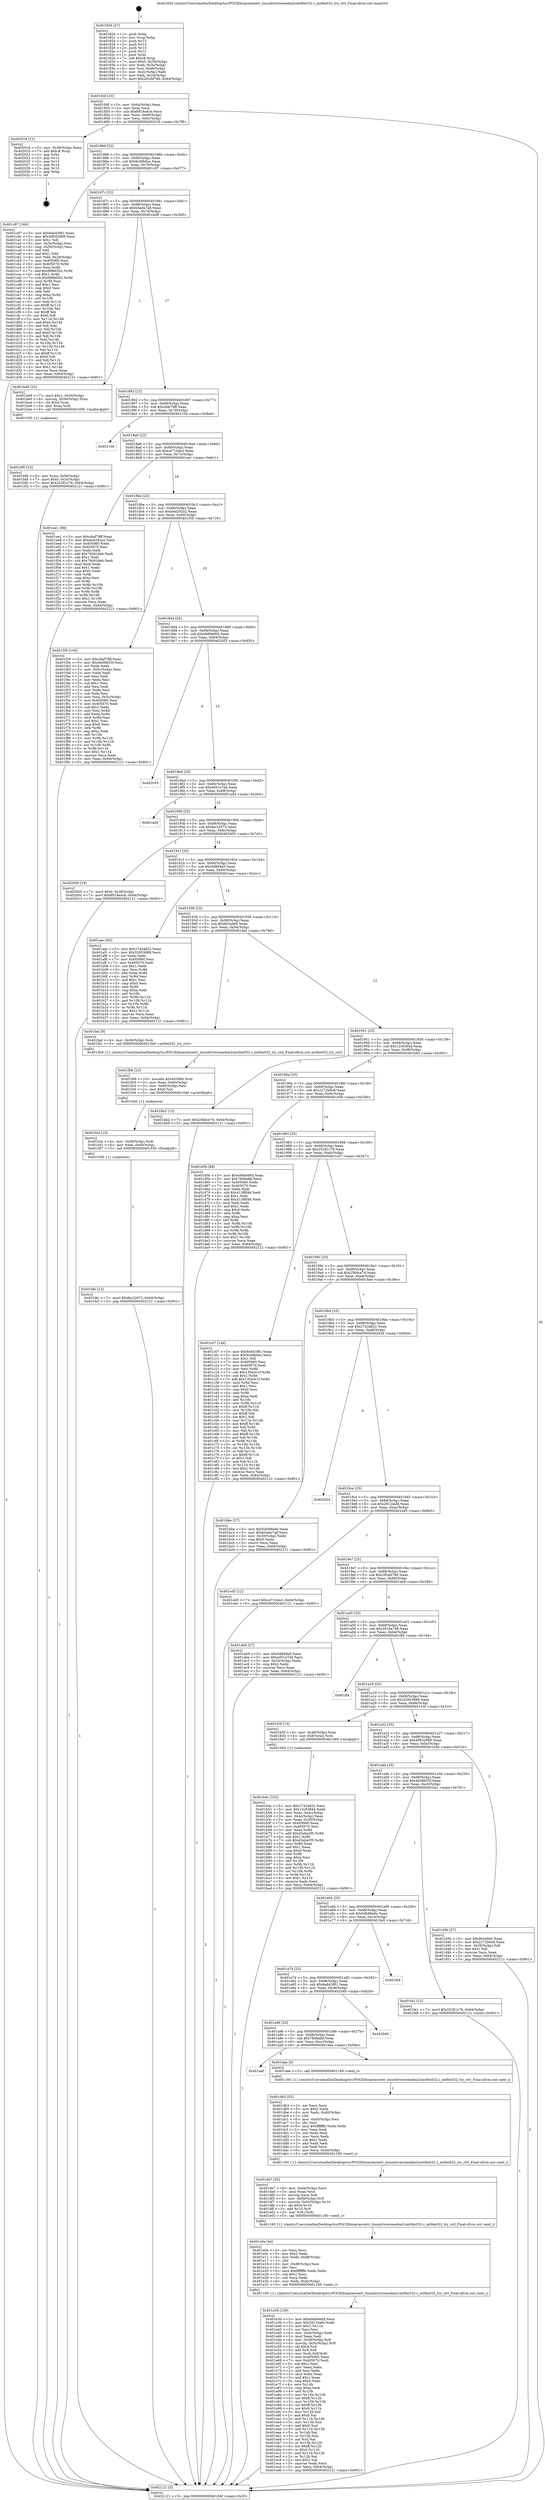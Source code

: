 digraph "0x401820" {
  label = "0x401820 (/mnt/c/Users/mathe/Desktop/tcc/POCII/binaries/extr_linuxdriversmediai2cmt9m032.c_mt9m032_try_ctrl_Final-ollvm.out::main(0))"
  labelloc = "t"
  node[shape=record]

  Entry [label="",width=0.3,height=0.3,shape=circle,fillcolor=black,style=filled]
  "0x40184f" [label="{
     0x40184f [23]\l
     | [instrs]\l
     &nbsp;&nbsp;0x40184f \<+3\>: mov -0x64(%rbp),%eax\l
     &nbsp;&nbsp;0x401852 \<+2\>: mov %eax,%ecx\l
     &nbsp;&nbsp;0x401854 \<+6\>: sub $0x8918a4cb,%ecx\l
     &nbsp;&nbsp;0x40185a \<+3\>: mov %eax,-0x68(%rbp)\l
     &nbsp;&nbsp;0x40185d \<+3\>: mov %ecx,-0x6c(%rbp)\l
     &nbsp;&nbsp;0x401860 \<+6\>: je 0000000000402018 \<main+0x7f8\>\l
  }"]
  "0x402018" [label="{
     0x402018 [21]\l
     | [instrs]\l
     &nbsp;&nbsp;0x402018 \<+3\>: mov -0x38(%rbp),%eax\l
     &nbsp;&nbsp;0x40201b \<+7\>: add $0xc8,%rsp\l
     &nbsp;&nbsp;0x402022 \<+1\>: pop %rbx\l
     &nbsp;&nbsp;0x402023 \<+2\>: pop %r12\l
     &nbsp;&nbsp;0x402025 \<+2\>: pop %r13\l
     &nbsp;&nbsp;0x402027 \<+2\>: pop %r14\l
     &nbsp;&nbsp;0x402029 \<+2\>: pop %r15\l
     &nbsp;&nbsp;0x40202b \<+1\>: pop %rbp\l
     &nbsp;&nbsp;0x40202c \<+1\>: ret\l
  }"]
  "0x401866" [label="{
     0x401866 [22]\l
     | [instrs]\l
     &nbsp;&nbsp;0x401866 \<+5\>: jmp 000000000040186b \<main+0x4b\>\l
     &nbsp;&nbsp;0x40186b \<+3\>: mov -0x68(%rbp),%eax\l
     &nbsp;&nbsp;0x40186e \<+5\>: sub $0x9c49b0ec,%eax\l
     &nbsp;&nbsp;0x401873 \<+3\>: mov %eax,-0x70(%rbp)\l
     &nbsp;&nbsp;0x401876 \<+6\>: je 0000000000401c97 \<main+0x477\>\l
  }"]
  Exit [label="",width=0.3,height=0.3,shape=circle,fillcolor=black,style=filled,peripheries=2]
  "0x401c97" [label="{
     0x401c97 [164]\l
     | [instrs]\l
     &nbsp;&nbsp;0x401c97 \<+5\>: mov $0x6eb43f81,%eax\l
     &nbsp;&nbsp;0x401c9c \<+5\>: mov $0x49932889,%ecx\l
     &nbsp;&nbsp;0x401ca1 \<+2\>: mov $0x1,%dl\l
     &nbsp;&nbsp;0x401ca3 \<+3\>: mov -0x5c(%rbp),%esi\l
     &nbsp;&nbsp;0x401ca6 \<+3\>: cmp -0x50(%rbp),%esi\l
     &nbsp;&nbsp;0x401ca9 \<+4\>: setl %dil\l
     &nbsp;&nbsp;0x401cad \<+4\>: and $0x1,%dil\l
     &nbsp;&nbsp;0x401cb1 \<+4\>: mov %dil,-0x29(%rbp)\l
     &nbsp;&nbsp;0x401cb5 \<+7\>: mov 0x405060,%esi\l
     &nbsp;&nbsp;0x401cbc \<+8\>: mov 0x405070,%r8d\l
     &nbsp;&nbsp;0x401cc4 \<+3\>: mov %esi,%r9d\l
     &nbsp;&nbsp;0x401cc7 \<+7\>: add $0x8f9bf2b2,%r9d\l
     &nbsp;&nbsp;0x401cce \<+4\>: sub $0x1,%r9d\l
     &nbsp;&nbsp;0x401cd2 \<+7\>: sub $0x8f9bf2b2,%r9d\l
     &nbsp;&nbsp;0x401cd9 \<+4\>: imul %r9d,%esi\l
     &nbsp;&nbsp;0x401cdd \<+3\>: and $0x1,%esi\l
     &nbsp;&nbsp;0x401ce0 \<+3\>: cmp $0x0,%esi\l
     &nbsp;&nbsp;0x401ce3 \<+4\>: sete %dil\l
     &nbsp;&nbsp;0x401ce7 \<+4\>: cmp $0xa,%r8d\l
     &nbsp;&nbsp;0x401ceb \<+4\>: setl %r10b\l
     &nbsp;&nbsp;0x401cef \<+3\>: mov %dil,%r11b\l
     &nbsp;&nbsp;0x401cf2 \<+4\>: xor $0xff,%r11b\l
     &nbsp;&nbsp;0x401cf6 \<+3\>: mov %r10b,%bl\l
     &nbsp;&nbsp;0x401cf9 \<+3\>: xor $0xff,%bl\l
     &nbsp;&nbsp;0x401cfc \<+3\>: xor $0x0,%dl\l
     &nbsp;&nbsp;0x401cff \<+3\>: mov %r11b,%r14b\l
     &nbsp;&nbsp;0x401d02 \<+4\>: and $0x0,%r14b\l
     &nbsp;&nbsp;0x401d06 \<+3\>: and %dl,%dil\l
     &nbsp;&nbsp;0x401d09 \<+3\>: mov %bl,%r15b\l
     &nbsp;&nbsp;0x401d0c \<+4\>: and $0x0,%r15b\l
     &nbsp;&nbsp;0x401d10 \<+3\>: and %dl,%r10b\l
     &nbsp;&nbsp;0x401d13 \<+3\>: or %dil,%r14b\l
     &nbsp;&nbsp;0x401d16 \<+3\>: or %r10b,%r15b\l
     &nbsp;&nbsp;0x401d19 \<+3\>: xor %r15b,%r14b\l
     &nbsp;&nbsp;0x401d1c \<+3\>: or %bl,%r11b\l
     &nbsp;&nbsp;0x401d1f \<+4\>: xor $0xff,%r11b\l
     &nbsp;&nbsp;0x401d23 \<+3\>: or $0x0,%dl\l
     &nbsp;&nbsp;0x401d26 \<+3\>: and %dl,%r11b\l
     &nbsp;&nbsp;0x401d29 \<+3\>: or %r11b,%r14b\l
     &nbsp;&nbsp;0x401d2c \<+4\>: test $0x1,%r14b\l
     &nbsp;&nbsp;0x401d30 \<+3\>: cmovne %ecx,%eax\l
     &nbsp;&nbsp;0x401d33 \<+3\>: mov %eax,-0x64(%rbp)\l
     &nbsp;&nbsp;0x401d36 \<+5\>: jmp 0000000000402121 \<main+0x901\>\l
  }"]
  "0x40187c" [label="{
     0x40187c [22]\l
     | [instrs]\l
     &nbsp;&nbsp;0x40187c \<+5\>: jmp 0000000000401881 \<main+0x61\>\l
     &nbsp;&nbsp;0x401881 \<+3\>: mov -0x68(%rbp),%eax\l
     &nbsp;&nbsp;0x401884 \<+5\>: sub $0xb5eda7a8,%eax\l
     &nbsp;&nbsp;0x401889 \<+3\>: mov %eax,-0x74(%rbp)\l
     &nbsp;&nbsp;0x40188c \<+6\>: je 0000000000401bd9 \<main+0x3b9\>\l
  }"]
  "0x401fdc" [label="{
     0x401fdc [12]\l
     | [instrs]\l
     &nbsp;&nbsp;0x401fdc \<+7\>: movl $0xfac22673,-0x64(%rbp)\l
     &nbsp;&nbsp;0x401fe3 \<+5\>: jmp 0000000000402121 \<main+0x901\>\l
  }"]
  "0x401bd9" [label="{
     0x401bd9 [23]\l
     | [instrs]\l
     &nbsp;&nbsp;0x401bd9 \<+7\>: movl $0x1,-0x50(%rbp)\l
     &nbsp;&nbsp;0x401be0 \<+4\>: movslq -0x50(%rbp),%rax\l
     &nbsp;&nbsp;0x401be4 \<+4\>: shl $0x4,%rax\l
     &nbsp;&nbsp;0x401be8 \<+3\>: mov %rax,%rdi\l
     &nbsp;&nbsp;0x401beb \<+5\>: call 0000000000401050 \<malloc@plt\>\l
     | [calls]\l
     &nbsp;&nbsp;0x401050 \{1\} (unknown)\l
  }"]
  "0x401892" [label="{
     0x401892 [22]\l
     | [instrs]\l
     &nbsp;&nbsp;0x401892 \<+5\>: jmp 0000000000401897 \<main+0x77\>\l
     &nbsp;&nbsp;0x401897 \<+3\>: mov -0x68(%rbp),%eax\l
     &nbsp;&nbsp;0x40189a \<+5\>: sub $0xc6af79ff,%eax\l
     &nbsp;&nbsp;0x40189f \<+3\>: mov %eax,-0x78(%rbp)\l
     &nbsp;&nbsp;0x4018a2 \<+6\>: je 000000000040210d \<main+0x8ed\>\l
  }"]
  "0x401fcd" [label="{
     0x401fcd [15]\l
     | [instrs]\l
     &nbsp;&nbsp;0x401fcd \<+4\>: mov -0x58(%rbp),%rdi\l
     &nbsp;&nbsp;0x401fd1 \<+6\>: mov %eax,-0xe0(%rbp)\l
     &nbsp;&nbsp;0x401fd7 \<+5\>: call 0000000000401030 \<free@plt\>\l
     | [calls]\l
     &nbsp;&nbsp;0x401030 \{1\} (unknown)\l
  }"]
  "0x40210d" [label="{
     0x40210d\l
  }", style=dashed]
  "0x4018a8" [label="{
     0x4018a8 [22]\l
     | [instrs]\l
     &nbsp;&nbsp;0x4018a8 \<+5\>: jmp 00000000004018ad \<main+0x8d\>\l
     &nbsp;&nbsp;0x4018ad \<+3\>: mov -0x68(%rbp),%eax\l
     &nbsp;&nbsp;0x4018b0 \<+5\>: sub $0xce710da3,%eax\l
     &nbsp;&nbsp;0x4018b5 \<+3\>: mov %eax,-0x7c(%rbp)\l
     &nbsp;&nbsp;0x4018b8 \<+6\>: je 0000000000401ee1 \<main+0x6c1\>\l
  }"]
  "0x401fb6" [label="{
     0x401fb6 [23]\l
     | [instrs]\l
     &nbsp;&nbsp;0x401fb6 \<+10\>: movabs $0x4030b6,%rdi\l
     &nbsp;&nbsp;0x401fc0 \<+3\>: mov %eax,-0x60(%rbp)\l
     &nbsp;&nbsp;0x401fc3 \<+3\>: mov -0x60(%rbp),%esi\l
     &nbsp;&nbsp;0x401fc6 \<+2\>: mov $0x0,%al\l
     &nbsp;&nbsp;0x401fc8 \<+5\>: call 0000000000401040 \<printf@plt\>\l
     | [calls]\l
     &nbsp;&nbsp;0x401040 \{1\} (unknown)\l
  }"]
  "0x401ee1" [label="{
     0x401ee1 [88]\l
     | [instrs]\l
     &nbsp;&nbsp;0x401ee1 \<+5\>: mov $0xc6af79ff,%eax\l
     &nbsp;&nbsp;0x401ee6 \<+5\>: mov $0xded292a2,%ecx\l
     &nbsp;&nbsp;0x401eeb \<+7\>: mov 0x405060,%edx\l
     &nbsp;&nbsp;0x401ef2 \<+7\>: mov 0x405070,%esi\l
     &nbsp;&nbsp;0x401ef9 \<+2\>: mov %edx,%edi\l
     &nbsp;&nbsp;0x401efb \<+6\>: add $0x76b918eb,%edi\l
     &nbsp;&nbsp;0x401f01 \<+3\>: sub $0x1,%edi\l
     &nbsp;&nbsp;0x401f04 \<+6\>: sub $0x76b918eb,%edi\l
     &nbsp;&nbsp;0x401f0a \<+3\>: imul %edi,%edx\l
     &nbsp;&nbsp;0x401f0d \<+3\>: and $0x1,%edx\l
     &nbsp;&nbsp;0x401f10 \<+3\>: cmp $0x0,%edx\l
     &nbsp;&nbsp;0x401f13 \<+4\>: sete %r8b\l
     &nbsp;&nbsp;0x401f17 \<+3\>: cmp $0xa,%esi\l
     &nbsp;&nbsp;0x401f1a \<+4\>: setl %r9b\l
     &nbsp;&nbsp;0x401f1e \<+3\>: mov %r8b,%r10b\l
     &nbsp;&nbsp;0x401f21 \<+3\>: and %r9b,%r10b\l
     &nbsp;&nbsp;0x401f24 \<+3\>: xor %r9b,%r8b\l
     &nbsp;&nbsp;0x401f27 \<+3\>: or %r8b,%r10b\l
     &nbsp;&nbsp;0x401f2a \<+4\>: test $0x1,%r10b\l
     &nbsp;&nbsp;0x401f2e \<+3\>: cmovne %ecx,%eax\l
     &nbsp;&nbsp;0x401f31 \<+3\>: mov %eax,-0x64(%rbp)\l
     &nbsp;&nbsp;0x401f34 \<+5\>: jmp 0000000000402121 \<main+0x901\>\l
  }"]
  "0x4018be" [label="{
     0x4018be [22]\l
     | [instrs]\l
     &nbsp;&nbsp;0x4018be \<+5\>: jmp 00000000004018c3 \<main+0xa3\>\l
     &nbsp;&nbsp;0x4018c3 \<+3\>: mov -0x68(%rbp),%eax\l
     &nbsp;&nbsp;0x4018c6 \<+5\>: sub $0xded292a2,%eax\l
     &nbsp;&nbsp;0x4018cb \<+3\>: mov %eax,-0x80(%rbp)\l
     &nbsp;&nbsp;0x4018ce \<+6\>: je 0000000000401f39 \<main+0x719\>\l
  }"]
  "0x401e36" [label="{
     0x401e36 [159]\l
     | [instrs]\l
     &nbsp;&nbsp;0x401e36 \<+5\>: mov $0xe9d0e664,%ecx\l
     &nbsp;&nbsp;0x401e3b \<+5\>: mov $0x28124afd,%edx\l
     &nbsp;&nbsp;0x401e40 \<+3\>: mov $0x1,%r11b\l
     &nbsp;&nbsp;0x401e43 \<+2\>: xor %esi,%esi\l
     &nbsp;&nbsp;0x401e45 \<+6\>: mov -0xdc(%rbp),%edi\l
     &nbsp;&nbsp;0x401e4b \<+3\>: imul %eax,%edi\l
     &nbsp;&nbsp;0x401e4e \<+4\>: mov -0x58(%rbp),%r8\l
     &nbsp;&nbsp;0x401e52 \<+4\>: movslq -0x5c(%rbp),%r9\l
     &nbsp;&nbsp;0x401e56 \<+4\>: shl $0x4,%r9\l
     &nbsp;&nbsp;0x401e5a \<+3\>: add %r9,%r8\l
     &nbsp;&nbsp;0x401e5d \<+4\>: mov %edi,0x8(%r8)\l
     &nbsp;&nbsp;0x401e61 \<+7\>: mov 0x405060,%eax\l
     &nbsp;&nbsp;0x401e68 \<+7\>: mov 0x405070,%edi\l
     &nbsp;&nbsp;0x401e6f \<+3\>: sub $0x1,%esi\l
     &nbsp;&nbsp;0x401e72 \<+2\>: mov %eax,%ebx\l
     &nbsp;&nbsp;0x401e74 \<+2\>: add %esi,%ebx\l
     &nbsp;&nbsp;0x401e76 \<+3\>: imul %ebx,%eax\l
     &nbsp;&nbsp;0x401e79 \<+3\>: and $0x1,%eax\l
     &nbsp;&nbsp;0x401e7c \<+3\>: cmp $0x0,%eax\l
     &nbsp;&nbsp;0x401e7f \<+4\>: sete %r14b\l
     &nbsp;&nbsp;0x401e83 \<+3\>: cmp $0xa,%edi\l
     &nbsp;&nbsp;0x401e86 \<+4\>: setl %r15b\l
     &nbsp;&nbsp;0x401e8a \<+3\>: mov %r14b,%r12b\l
     &nbsp;&nbsp;0x401e8d \<+4\>: xor $0xff,%r12b\l
     &nbsp;&nbsp;0x401e91 \<+3\>: mov %r15b,%r13b\l
     &nbsp;&nbsp;0x401e94 \<+4\>: xor $0xff,%r13b\l
     &nbsp;&nbsp;0x401e98 \<+4\>: xor $0x0,%r11b\l
     &nbsp;&nbsp;0x401e9c \<+3\>: mov %r12b,%al\l
     &nbsp;&nbsp;0x401e9f \<+2\>: and $0x0,%al\l
     &nbsp;&nbsp;0x401ea1 \<+3\>: and %r11b,%r14b\l
     &nbsp;&nbsp;0x401ea4 \<+3\>: mov %r13b,%sil\l
     &nbsp;&nbsp;0x401ea7 \<+4\>: and $0x0,%sil\l
     &nbsp;&nbsp;0x401eab \<+3\>: and %r11b,%r15b\l
     &nbsp;&nbsp;0x401eae \<+3\>: or %r14b,%al\l
     &nbsp;&nbsp;0x401eb1 \<+3\>: or %r15b,%sil\l
     &nbsp;&nbsp;0x401eb4 \<+3\>: xor %sil,%al\l
     &nbsp;&nbsp;0x401eb7 \<+3\>: or %r13b,%r12b\l
     &nbsp;&nbsp;0x401eba \<+4\>: xor $0xff,%r12b\l
     &nbsp;&nbsp;0x401ebe \<+4\>: or $0x0,%r11b\l
     &nbsp;&nbsp;0x401ec2 \<+3\>: and %r11b,%r12b\l
     &nbsp;&nbsp;0x401ec5 \<+3\>: or %r12b,%al\l
     &nbsp;&nbsp;0x401ec8 \<+2\>: test $0x1,%al\l
     &nbsp;&nbsp;0x401eca \<+3\>: cmovne %edx,%ecx\l
     &nbsp;&nbsp;0x401ecd \<+3\>: mov %ecx,-0x64(%rbp)\l
     &nbsp;&nbsp;0x401ed0 \<+5\>: jmp 0000000000402121 \<main+0x901\>\l
  }"]
  "0x401f39" [label="{
     0x401f39 [104]\l
     | [instrs]\l
     &nbsp;&nbsp;0x401f39 \<+5\>: mov $0xc6af79ff,%eax\l
     &nbsp;&nbsp;0x401f3e \<+5\>: mov $0x4b08b53f,%ecx\l
     &nbsp;&nbsp;0x401f43 \<+2\>: xor %edx,%edx\l
     &nbsp;&nbsp;0x401f45 \<+3\>: mov -0x5c(%rbp),%esi\l
     &nbsp;&nbsp;0x401f48 \<+2\>: mov %edx,%edi\l
     &nbsp;&nbsp;0x401f4a \<+2\>: sub %esi,%edi\l
     &nbsp;&nbsp;0x401f4c \<+2\>: mov %edx,%esi\l
     &nbsp;&nbsp;0x401f4e \<+3\>: sub $0x1,%esi\l
     &nbsp;&nbsp;0x401f51 \<+2\>: add %esi,%edi\l
     &nbsp;&nbsp;0x401f53 \<+2\>: mov %edx,%esi\l
     &nbsp;&nbsp;0x401f55 \<+2\>: sub %edi,%esi\l
     &nbsp;&nbsp;0x401f57 \<+3\>: mov %esi,-0x5c(%rbp)\l
     &nbsp;&nbsp;0x401f5a \<+7\>: mov 0x405060,%esi\l
     &nbsp;&nbsp;0x401f61 \<+7\>: mov 0x405070,%edi\l
     &nbsp;&nbsp;0x401f68 \<+3\>: sub $0x1,%edx\l
     &nbsp;&nbsp;0x401f6b \<+3\>: mov %esi,%r8d\l
     &nbsp;&nbsp;0x401f6e \<+3\>: add %edx,%r8d\l
     &nbsp;&nbsp;0x401f71 \<+4\>: imul %r8d,%esi\l
     &nbsp;&nbsp;0x401f75 \<+3\>: and $0x1,%esi\l
     &nbsp;&nbsp;0x401f78 \<+3\>: cmp $0x0,%esi\l
     &nbsp;&nbsp;0x401f7b \<+4\>: sete %r9b\l
     &nbsp;&nbsp;0x401f7f \<+3\>: cmp $0xa,%edi\l
     &nbsp;&nbsp;0x401f82 \<+4\>: setl %r10b\l
     &nbsp;&nbsp;0x401f86 \<+3\>: mov %r9b,%r11b\l
     &nbsp;&nbsp;0x401f89 \<+3\>: and %r10b,%r11b\l
     &nbsp;&nbsp;0x401f8c \<+3\>: xor %r10b,%r9b\l
     &nbsp;&nbsp;0x401f8f \<+3\>: or %r9b,%r11b\l
     &nbsp;&nbsp;0x401f92 \<+4\>: test $0x1,%r11b\l
     &nbsp;&nbsp;0x401f96 \<+3\>: cmovne %ecx,%eax\l
     &nbsp;&nbsp;0x401f99 \<+3\>: mov %eax,-0x64(%rbp)\l
     &nbsp;&nbsp;0x401f9c \<+5\>: jmp 0000000000402121 \<main+0x901\>\l
  }"]
  "0x4018d4" [label="{
     0x4018d4 [25]\l
     | [instrs]\l
     &nbsp;&nbsp;0x4018d4 \<+5\>: jmp 00000000004018d9 \<main+0xb9\>\l
     &nbsp;&nbsp;0x4018d9 \<+3\>: mov -0x68(%rbp),%eax\l
     &nbsp;&nbsp;0x4018dc \<+5\>: sub $0xe9d0e664,%eax\l
     &nbsp;&nbsp;0x4018e1 \<+6\>: mov %eax,-0x84(%rbp)\l
     &nbsp;&nbsp;0x4018e7 \<+6\>: je 0000000000402055 \<main+0x835\>\l
  }"]
  "0x401e0a" [label="{
     0x401e0a [44]\l
     | [instrs]\l
     &nbsp;&nbsp;0x401e0a \<+2\>: xor %ecx,%ecx\l
     &nbsp;&nbsp;0x401e0c \<+5\>: mov $0x2,%edx\l
     &nbsp;&nbsp;0x401e11 \<+6\>: mov %edx,-0xd8(%rbp)\l
     &nbsp;&nbsp;0x401e17 \<+1\>: cltd\l
     &nbsp;&nbsp;0x401e18 \<+6\>: mov -0xd8(%rbp),%esi\l
     &nbsp;&nbsp;0x401e1e \<+2\>: idiv %esi\l
     &nbsp;&nbsp;0x401e20 \<+6\>: imul $0xfffffffe,%edx,%edx\l
     &nbsp;&nbsp;0x401e26 \<+3\>: sub $0x1,%ecx\l
     &nbsp;&nbsp;0x401e29 \<+2\>: sub %ecx,%edx\l
     &nbsp;&nbsp;0x401e2b \<+6\>: mov %edx,-0xdc(%rbp)\l
     &nbsp;&nbsp;0x401e31 \<+5\>: call 0000000000401160 \<next_i\>\l
     | [calls]\l
     &nbsp;&nbsp;0x401160 \{1\} (/mnt/c/Users/mathe/Desktop/tcc/POCII/binaries/extr_linuxdriversmediai2cmt9m032.c_mt9m032_try_ctrl_Final-ollvm.out::next_i)\l
  }"]
  "0x402055" [label="{
     0x402055\l
  }", style=dashed]
  "0x4018ed" [label="{
     0x4018ed [25]\l
     | [instrs]\l
     &nbsp;&nbsp;0x4018ed \<+5\>: jmp 00000000004018f2 \<main+0xd2\>\l
     &nbsp;&nbsp;0x4018f2 \<+3\>: mov -0x68(%rbp),%eax\l
     &nbsp;&nbsp;0x4018f5 \<+5\>: sub $0xed51e7dd,%eax\l
     &nbsp;&nbsp;0x4018fa \<+6\>: mov %eax,-0x88(%rbp)\l
     &nbsp;&nbsp;0x401900 \<+6\>: je 0000000000401ad4 \<main+0x2b4\>\l
  }"]
  "0x401de7" [label="{
     0x401de7 [35]\l
     | [instrs]\l
     &nbsp;&nbsp;0x401de7 \<+6\>: mov -0xd4(%rbp),%ecx\l
     &nbsp;&nbsp;0x401ded \<+3\>: imul %eax,%ecx\l
     &nbsp;&nbsp;0x401df0 \<+3\>: movslq %ecx,%r8\l
     &nbsp;&nbsp;0x401df3 \<+4\>: mov -0x58(%rbp),%r9\l
     &nbsp;&nbsp;0x401df7 \<+4\>: movslq -0x5c(%rbp),%r10\l
     &nbsp;&nbsp;0x401dfb \<+4\>: shl $0x4,%r10\l
     &nbsp;&nbsp;0x401dff \<+3\>: add %r10,%r9\l
     &nbsp;&nbsp;0x401e02 \<+3\>: mov %r8,(%r9)\l
     &nbsp;&nbsp;0x401e05 \<+5\>: call 0000000000401160 \<next_i\>\l
     | [calls]\l
     &nbsp;&nbsp;0x401160 \{1\} (/mnt/c/Users/mathe/Desktop/tcc/POCII/binaries/extr_linuxdriversmediai2cmt9m032.c_mt9m032_try_ctrl_Final-ollvm.out::next_i)\l
  }"]
  "0x401ad4" [label="{
     0x401ad4\l
  }", style=dashed]
  "0x401906" [label="{
     0x401906 [25]\l
     | [instrs]\l
     &nbsp;&nbsp;0x401906 \<+5\>: jmp 000000000040190b \<main+0xeb\>\l
     &nbsp;&nbsp;0x40190b \<+3\>: mov -0x68(%rbp),%eax\l
     &nbsp;&nbsp;0x40190e \<+5\>: sub $0xfac22673,%eax\l
     &nbsp;&nbsp;0x401913 \<+6\>: mov %eax,-0x8c(%rbp)\l
     &nbsp;&nbsp;0x401919 \<+6\>: je 0000000000402005 \<main+0x7e5\>\l
  }"]
  "0x401db3" [label="{
     0x401db3 [52]\l
     | [instrs]\l
     &nbsp;&nbsp;0x401db3 \<+2\>: xor %ecx,%ecx\l
     &nbsp;&nbsp;0x401db5 \<+5\>: mov $0x2,%edx\l
     &nbsp;&nbsp;0x401dba \<+6\>: mov %edx,-0xd0(%rbp)\l
     &nbsp;&nbsp;0x401dc0 \<+1\>: cltd\l
     &nbsp;&nbsp;0x401dc1 \<+6\>: mov -0xd0(%rbp),%esi\l
     &nbsp;&nbsp;0x401dc7 \<+2\>: idiv %esi\l
     &nbsp;&nbsp;0x401dc9 \<+6\>: imul $0xfffffffe,%edx,%edx\l
     &nbsp;&nbsp;0x401dcf \<+2\>: mov %ecx,%edi\l
     &nbsp;&nbsp;0x401dd1 \<+2\>: sub %edx,%edi\l
     &nbsp;&nbsp;0x401dd3 \<+2\>: mov %ecx,%edx\l
     &nbsp;&nbsp;0x401dd5 \<+3\>: sub $0x1,%edx\l
     &nbsp;&nbsp;0x401dd8 \<+2\>: add %edx,%edi\l
     &nbsp;&nbsp;0x401dda \<+2\>: sub %edi,%ecx\l
     &nbsp;&nbsp;0x401ddc \<+6\>: mov %ecx,-0xd4(%rbp)\l
     &nbsp;&nbsp;0x401de2 \<+5\>: call 0000000000401160 \<next_i\>\l
     | [calls]\l
     &nbsp;&nbsp;0x401160 \{1\} (/mnt/c/Users/mathe/Desktop/tcc/POCII/binaries/extr_linuxdriversmediai2cmt9m032.c_mt9m032_try_ctrl_Final-ollvm.out::next_i)\l
  }"]
  "0x402005" [label="{
     0x402005 [19]\l
     | [instrs]\l
     &nbsp;&nbsp;0x402005 \<+7\>: movl $0x0,-0x38(%rbp)\l
     &nbsp;&nbsp;0x40200c \<+7\>: movl $0x8918a4cb,-0x64(%rbp)\l
     &nbsp;&nbsp;0x402013 \<+5\>: jmp 0000000000402121 \<main+0x901\>\l
  }"]
  "0x40191f" [label="{
     0x40191f [25]\l
     | [instrs]\l
     &nbsp;&nbsp;0x40191f \<+5\>: jmp 0000000000401924 \<main+0x104\>\l
     &nbsp;&nbsp;0x401924 \<+3\>: mov -0x68(%rbp),%eax\l
     &nbsp;&nbsp;0x401927 \<+5\>: sub $0x5d849a5,%eax\l
     &nbsp;&nbsp;0x40192c \<+6\>: mov %eax,-0x90(%rbp)\l
     &nbsp;&nbsp;0x401932 \<+6\>: je 0000000000401aec \<main+0x2cc\>\l
  }"]
  "0x401aaf" [label="{
     0x401aaf\l
  }", style=dashed]
  "0x401aec" [label="{
     0x401aec [83]\l
     | [instrs]\l
     &nbsp;&nbsp;0x401aec \<+5\>: mov $0x2742a822,%eax\l
     &nbsp;&nbsp;0x401af1 \<+5\>: mov $0x32853698,%ecx\l
     &nbsp;&nbsp;0x401af6 \<+2\>: xor %edx,%edx\l
     &nbsp;&nbsp;0x401af8 \<+7\>: mov 0x405060,%esi\l
     &nbsp;&nbsp;0x401aff \<+7\>: mov 0x405070,%edi\l
     &nbsp;&nbsp;0x401b06 \<+3\>: sub $0x1,%edx\l
     &nbsp;&nbsp;0x401b09 \<+3\>: mov %esi,%r8d\l
     &nbsp;&nbsp;0x401b0c \<+3\>: add %edx,%r8d\l
     &nbsp;&nbsp;0x401b0f \<+4\>: imul %r8d,%esi\l
     &nbsp;&nbsp;0x401b13 \<+3\>: and $0x1,%esi\l
     &nbsp;&nbsp;0x401b16 \<+3\>: cmp $0x0,%esi\l
     &nbsp;&nbsp;0x401b19 \<+4\>: sete %r9b\l
     &nbsp;&nbsp;0x401b1d \<+3\>: cmp $0xa,%edi\l
     &nbsp;&nbsp;0x401b20 \<+4\>: setl %r10b\l
     &nbsp;&nbsp;0x401b24 \<+3\>: mov %r9b,%r11b\l
     &nbsp;&nbsp;0x401b27 \<+3\>: and %r10b,%r11b\l
     &nbsp;&nbsp;0x401b2a \<+3\>: xor %r10b,%r9b\l
     &nbsp;&nbsp;0x401b2d \<+3\>: or %r9b,%r11b\l
     &nbsp;&nbsp;0x401b30 \<+4\>: test $0x1,%r11b\l
     &nbsp;&nbsp;0x401b34 \<+3\>: cmovne %ecx,%eax\l
     &nbsp;&nbsp;0x401b37 \<+3\>: mov %eax,-0x64(%rbp)\l
     &nbsp;&nbsp;0x401b3a \<+5\>: jmp 0000000000402121 \<main+0x901\>\l
  }"]
  "0x401938" [label="{
     0x401938 [25]\l
     | [instrs]\l
     &nbsp;&nbsp;0x401938 \<+5\>: jmp 000000000040193d \<main+0x11d\>\l
     &nbsp;&nbsp;0x40193d \<+3\>: mov -0x68(%rbp),%eax\l
     &nbsp;&nbsp;0x401940 \<+5\>: sub $0x9e3a9e0,%eax\l
     &nbsp;&nbsp;0x401945 \<+6\>: mov %eax,-0x94(%rbp)\l
     &nbsp;&nbsp;0x40194b \<+6\>: je 0000000000401fad \<main+0x78d\>\l
  }"]
  "0x401dae" [label="{
     0x401dae [5]\l
     | [instrs]\l
     &nbsp;&nbsp;0x401dae \<+5\>: call 0000000000401160 \<next_i\>\l
     | [calls]\l
     &nbsp;&nbsp;0x401160 \{1\} (/mnt/c/Users/mathe/Desktop/tcc/POCII/binaries/extr_linuxdriversmediai2cmt9m032.c_mt9m032_try_ctrl_Final-ollvm.out::next_i)\l
  }"]
  "0x401fad" [label="{
     0x401fad [9]\l
     | [instrs]\l
     &nbsp;&nbsp;0x401fad \<+4\>: mov -0x58(%rbp),%rdi\l
     &nbsp;&nbsp;0x401fb1 \<+5\>: call 00000000004015b0 \<mt9m032_try_ctrl\>\l
     | [calls]\l
     &nbsp;&nbsp;0x4015b0 \{1\} (/mnt/c/Users/mathe/Desktop/tcc/POCII/binaries/extr_linuxdriversmediai2cmt9m032.c_mt9m032_try_ctrl_Final-ollvm.out::mt9m032_try_ctrl)\l
  }"]
  "0x401951" [label="{
     0x401951 [25]\l
     | [instrs]\l
     &nbsp;&nbsp;0x401951 \<+5\>: jmp 0000000000401956 \<main+0x136\>\l
     &nbsp;&nbsp;0x401956 \<+3\>: mov -0x68(%rbp),%eax\l
     &nbsp;&nbsp;0x401959 \<+5\>: sub $0x12c83944,%eax\l
     &nbsp;&nbsp;0x40195e \<+6\>: mov %eax,-0x98(%rbp)\l
     &nbsp;&nbsp;0x401964 \<+6\>: je 0000000000401bb2 \<main+0x392\>\l
  }"]
  "0x401a96" [label="{
     0x401a96 [25]\l
     | [instrs]\l
     &nbsp;&nbsp;0x401a96 \<+5\>: jmp 0000000000401a9b \<main+0x27b\>\l
     &nbsp;&nbsp;0x401a9b \<+3\>: mov -0x68(%rbp),%eax\l
     &nbsp;&nbsp;0x401a9e \<+5\>: sub $0x78dfadbf,%eax\l
     &nbsp;&nbsp;0x401aa3 \<+6\>: mov %eax,-0xcc(%rbp)\l
     &nbsp;&nbsp;0x401aa9 \<+6\>: je 0000000000401dae \<main+0x58e\>\l
  }"]
  "0x401bb2" [label="{
     0x401bb2 [12]\l
     | [instrs]\l
     &nbsp;&nbsp;0x401bb2 \<+7\>: movl $0x256dce74,-0x64(%rbp)\l
     &nbsp;&nbsp;0x401bb9 \<+5\>: jmp 0000000000402121 \<main+0x901\>\l
  }"]
  "0x40196a" [label="{
     0x40196a [25]\l
     | [instrs]\l
     &nbsp;&nbsp;0x40196a \<+5\>: jmp 000000000040196f \<main+0x14f\>\l
     &nbsp;&nbsp;0x40196f \<+3\>: mov -0x68(%rbp),%eax\l
     &nbsp;&nbsp;0x401972 \<+5\>: sub $0x2272b0e8,%eax\l
     &nbsp;&nbsp;0x401977 \<+6\>: mov %eax,-0x9c(%rbp)\l
     &nbsp;&nbsp;0x40197d \<+6\>: je 0000000000401d56 \<main+0x536\>\l
  }"]
  "0x402049" [label="{
     0x402049\l
  }", style=dashed]
  "0x401d56" [label="{
     0x401d56 [88]\l
     | [instrs]\l
     &nbsp;&nbsp;0x401d56 \<+5\>: mov $0xe9d0e664,%eax\l
     &nbsp;&nbsp;0x401d5b \<+5\>: mov $0x78dfadbf,%ecx\l
     &nbsp;&nbsp;0x401d60 \<+7\>: mov 0x405060,%edx\l
     &nbsp;&nbsp;0x401d67 \<+7\>: mov 0x405070,%esi\l
     &nbsp;&nbsp;0x401d6e \<+2\>: mov %edx,%edi\l
     &nbsp;&nbsp;0x401d70 \<+6\>: sub $0x413f8f46,%edi\l
     &nbsp;&nbsp;0x401d76 \<+3\>: sub $0x1,%edi\l
     &nbsp;&nbsp;0x401d79 \<+6\>: add $0x413f8f46,%edi\l
     &nbsp;&nbsp;0x401d7f \<+3\>: imul %edi,%edx\l
     &nbsp;&nbsp;0x401d82 \<+3\>: and $0x1,%edx\l
     &nbsp;&nbsp;0x401d85 \<+3\>: cmp $0x0,%edx\l
     &nbsp;&nbsp;0x401d88 \<+4\>: sete %r8b\l
     &nbsp;&nbsp;0x401d8c \<+3\>: cmp $0xa,%esi\l
     &nbsp;&nbsp;0x401d8f \<+4\>: setl %r9b\l
     &nbsp;&nbsp;0x401d93 \<+3\>: mov %r8b,%r10b\l
     &nbsp;&nbsp;0x401d96 \<+3\>: and %r9b,%r10b\l
     &nbsp;&nbsp;0x401d99 \<+3\>: xor %r9b,%r8b\l
     &nbsp;&nbsp;0x401d9c \<+3\>: or %r8b,%r10b\l
     &nbsp;&nbsp;0x401d9f \<+4\>: test $0x1,%r10b\l
     &nbsp;&nbsp;0x401da3 \<+3\>: cmovne %ecx,%eax\l
     &nbsp;&nbsp;0x401da6 \<+3\>: mov %eax,-0x64(%rbp)\l
     &nbsp;&nbsp;0x401da9 \<+5\>: jmp 0000000000402121 \<main+0x901\>\l
  }"]
  "0x401983" [label="{
     0x401983 [25]\l
     | [instrs]\l
     &nbsp;&nbsp;0x401983 \<+5\>: jmp 0000000000401988 \<main+0x168\>\l
     &nbsp;&nbsp;0x401988 \<+3\>: mov -0x68(%rbp),%eax\l
     &nbsp;&nbsp;0x40198b \<+5\>: sub $0x25281c76,%eax\l
     &nbsp;&nbsp;0x401990 \<+6\>: mov %eax,-0xa0(%rbp)\l
     &nbsp;&nbsp;0x401996 \<+6\>: je 0000000000401c07 \<main+0x3e7\>\l
  }"]
  "0x401a7d" [label="{
     0x401a7d [25]\l
     | [instrs]\l
     &nbsp;&nbsp;0x401a7d \<+5\>: jmp 0000000000401a82 \<main+0x262\>\l
     &nbsp;&nbsp;0x401a82 \<+3\>: mov -0x68(%rbp),%eax\l
     &nbsp;&nbsp;0x401a85 \<+5\>: sub $0x6eb43f81,%eax\l
     &nbsp;&nbsp;0x401a8a \<+6\>: mov %eax,-0xc8(%rbp)\l
     &nbsp;&nbsp;0x401a90 \<+6\>: je 0000000000402049 \<main+0x829\>\l
  }"]
  "0x401c07" [label="{
     0x401c07 [144]\l
     | [instrs]\l
     &nbsp;&nbsp;0x401c07 \<+5\>: mov $0x6eb43f81,%eax\l
     &nbsp;&nbsp;0x401c0c \<+5\>: mov $0x9c49b0ec,%ecx\l
     &nbsp;&nbsp;0x401c11 \<+2\>: mov $0x1,%dl\l
     &nbsp;&nbsp;0x401c13 \<+7\>: mov 0x405060,%esi\l
     &nbsp;&nbsp;0x401c1a \<+7\>: mov 0x405070,%edi\l
     &nbsp;&nbsp;0x401c21 \<+3\>: mov %esi,%r8d\l
     &nbsp;&nbsp;0x401c24 \<+7\>: sub $0x130a3c1f,%r8d\l
     &nbsp;&nbsp;0x401c2b \<+4\>: sub $0x1,%r8d\l
     &nbsp;&nbsp;0x401c2f \<+7\>: add $0x130a3c1f,%r8d\l
     &nbsp;&nbsp;0x401c36 \<+4\>: imul %r8d,%esi\l
     &nbsp;&nbsp;0x401c3a \<+3\>: and $0x1,%esi\l
     &nbsp;&nbsp;0x401c3d \<+3\>: cmp $0x0,%esi\l
     &nbsp;&nbsp;0x401c40 \<+4\>: sete %r9b\l
     &nbsp;&nbsp;0x401c44 \<+3\>: cmp $0xa,%edi\l
     &nbsp;&nbsp;0x401c47 \<+4\>: setl %r10b\l
     &nbsp;&nbsp;0x401c4b \<+3\>: mov %r9b,%r11b\l
     &nbsp;&nbsp;0x401c4e \<+4\>: xor $0xff,%r11b\l
     &nbsp;&nbsp;0x401c52 \<+3\>: mov %r10b,%bl\l
     &nbsp;&nbsp;0x401c55 \<+3\>: xor $0xff,%bl\l
     &nbsp;&nbsp;0x401c58 \<+3\>: xor $0x1,%dl\l
     &nbsp;&nbsp;0x401c5b \<+3\>: mov %r11b,%r14b\l
     &nbsp;&nbsp;0x401c5e \<+4\>: and $0xff,%r14b\l
     &nbsp;&nbsp;0x401c62 \<+3\>: and %dl,%r9b\l
     &nbsp;&nbsp;0x401c65 \<+3\>: mov %bl,%r15b\l
     &nbsp;&nbsp;0x401c68 \<+4\>: and $0xff,%r15b\l
     &nbsp;&nbsp;0x401c6c \<+3\>: and %dl,%r10b\l
     &nbsp;&nbsp;0x401c6f \<+3\>: or %r9b,%r14b\l
     &nbsp;&nbsp;0x401c72 \<+3\>: or %r10b,%r15b\l
     &nbsp;&nbsp;0x401c75 \<+3\>: xor %r15b,%r14b\l
     &nbsp;&nbsp;0x401c78 \<+3\>: or %bl,%r11b\l
     &nbsp;&nbsp;0x401c7b \<+4\>: xor $0xff,%r11b\l
     &nbsp;&nbsp;0x401c7f \<+3\>: or $0x1,%dl\l
     &nbsp;&nbsp;0x401c82 \<+3\>: and %dl,%r11b\l
     &nbsp;&nbsp;0x401c85 \<+3\>: or %r11b,%r14b\l
     &nbsp;&nbsp;0x401c88 \<+4\>: test $0x1,%r14b\l
     &nbsp;&nbsp;0x401c8c \<+3\>: cmovne %ecx,%eax\l
     &nbsp;&nbsp;0x401c8f \<+3\>: mov %eax,-0x64(%rbp)\l
     &nbsp;&nbsp;0x401c92 \<+5\>: jmp 0000000000402121 \<main+0x901\>\l
  }"]
  "0x40199c" [label="{
     0x40199c [25]\l
     | [instrs]\l
     &nbsp;&nbsp;0x40199c \<+5\>: jmp 00000000004019a1 \<main+0x181\>\l
     &nbsp;&nbsp;0x4019a1 \<+3\>: mov -0x68(%rbp),%eax\l
     &nbsp;&nbsp;0x4019a4 \<+5\>: sub $0x256dce74,%eax\l
     &nbsp;&nbsp;0x4019a9 \<+6\>: mov %eax,-0xa4(%rbp)\l
     &nbsp;&nbsp;0x4019af \<+6\>: je 0000000000401bbe \<main+0x39e\>\l
  }"]
  "0x401fe8" [label="{
     0x401fe8\l
  }", style=dashed]
  "0x401bbe" [label="{
     0x401bbe [27]\l
     | [instrs]\l
     &nbsp;&nbsp;0x401bbe \<+5\>: mov $0x5db88e8e,%eax\l
     &nbsp;&nbsp;0x401bc3 \<+5\>: mov $0xb5eda7a8,%ecx\l
     &nbsp;&nbsp;0x401bc8 \<+3\>: mov -0x30(%rbp),%edx\l
     &nbsp;&nbsp;0x401bcb \<+3\>: cmp $0x0,%edx\l
     &nbsp;&nbsp;0x401bce \<+3\>: cmove %ecx,%eax\l
     &nbsp;&nbsp;0x401bd1 \<+3\>: mov %eax,-0x64(%rbp)\l
     &nbsp;&nbsp;0x401bd4 \<+5\>: jmp 0000000000402121 \<main+0x901\>\l
  }"]
  "0x4019b5" [label="{
     0x4019b5 [25]\l
     | [instrs]\l
     &nbsp;&nbsp;0x4019b5 \<+5\>: jmp 00000000004019ba \<main+0x19a\>\l
     &nbsp;&nbsp;0x4019ba \<+3\>: mov -0x68(%rbp),%eax\l
     &nbsp;&nbsp;0x4019bd \<+5\>: sub $0x2742a822,%eax\l
     &nbsp;&nbsp;0x4019c2 \<+6\>: mov %eax,-0xa8(%rbp)\l
     &nbsp;&nbsp;0x4019c8 \<+6\>: je 000000000040202d \<main+0x80d\>\l
  }"]
  "0x401a64" [label="{
     0x401a64 [25]\l
     | [instrs]\l
     &nbsp;&nbsp;0x401a64 \<+5\>: jmp 0000000000401a69 \<main+0x249\>\l
     &nbsp;&nbsp;0x401a69 \<+3\>: mov -0x68(%rbp),%eax\l
     &nbsp;&nbsp;0x401a6c \<+5\>: sub $0x5db88e8e,%eax\l
     &nbsp;&nbsp;0x401a71 \<+6\>: mov %eax,-0xc4(%rbp)\l
     &nbsp;&nbsp;0x401a77 \<+6\>: je 0000000000401fe8 \<main+0x7c8\>\l
  }"]
  "0x40202d" [label="{
     0x40202d\l
  }", style=dashed]
  "0x4019ce" [label="{
     0x4019ce [25]\l
     | [instrs]\l
     &nbsp;&nbsp;0x4019ce \<+5\>: jmp 00000000004019d3 \<main+0x1b3\>\l
     &nbsp;&nbsp;0x4019d3 \<+3\>: mov -0x68(%rbp),%eax\l
     &nbsp;&nbsp;0x4019d6 \<+5\>: sub $0x28124afd,%eax\l
     &nbsp;&nbsp;0x4019db \<+6\>: mov %eax,-0xac(%rbp)\l
     &nbsp;&nbsp;0x4019e1 \<+6\>: je 0000000000401ed5 \<main+0x6b5\>\l
  }"]
  "0x401fa1" [label="{
     0x401fa1 [12]\l
     | [instrs]\l
     &nbsp;&nbsp;0x401fa1 \<+7\>: movl $0x25281c76,-0x64(%rbp)\l
     &nbsp;&nbsp;0x401fa8 \<+5\>: jmp 0000000000402121 \<main+0x901\>\l
  }"]
  "0x401ed5" [label="{
     0x401ed5 [12]\l
     | [instrs]\l
     &nbsp;&nbsp;0x401ed5 \<+7\>: movl $0xce710da3,-0x64(%rbp)\l
     &nbsp;&nbsp;0x401edc \<+5\>: jmp 0000000000402121 \<main+0x901\>\l
  }"]
  "0x4019e7" [label="{
     0x4019e7 [25]\l
     | [instrs]\l
     &nbsp;&nbsp;0x4019e7 \<+5\>: jmp 00000000004019ec \<main+0x1cc\>\l
     &nbsp;&nbsp;0x4019ec \<+3\>: mov -0x68(%rbp),%eax\l
     &nbsp;&nbsp;0x4019ef \<+5\>: sub $0x292dd78d,%eax\l
     &nbsp;&nbsp;0x4019f4 \<+6\>: mov %eax,-0xb0(%rbp)\l
     &nbsp;&nbsp;0x4019fa \<+6\>: je 0000000000401ab9 \<main+0x299\>\l
  }"]
  "0x401a4b" [label="{
     0x401a4b [25]\l
     | [instrs]\l
     &nbsp;&nbsp;0x401a4b \<+5\>: jmp 0000000000401a50 \<main+0x230\>\l
     &nbsp;&nbsp;0x401a50 \<+3\>: mov -0x68(%rbp),%eax\l
     &nbsp;&nbsp;0x401a53 \<+5\>: sub $0x4b08b53f,%eax\l
     &nbsp;&nbsp;0x401a58 \<+6\>: mov %eax,-0xc0(%rbp)\l
     &nbsp;&nbsp;0x401a5e \<+6\>: je 0000000000401fa1 \<main+0x781\>\l
  }"]
  "0x401ab9" [label="{
     0x401ab9 [27]\l
     | [instrs]\l
     &nbsp;&nbsp;0x401ab9 \<+5\>: mov $0x5d849a5,%eax\l
     &nbsp;&nbsp;0x401abe \<+5\>: mov $0xed51e7dd,%ecx\l
     &nbsp;&nbsp;0x401ac3 \<+3\>: mov -0x34(%rbp),%edx\l
     &nbsp;&nbsp;0x401ac6 \<+3\>: cmp $0x2,%edx\l
     &nbsp;&nbsp;0x401ac9 \<+3\>: cmovne %ecx,%eax\l
     &nbsp;&nbsp;0x401acc \<+3\>: mov %eax,-0x64(%rbp)\l
     &nbsp;&nbsp;0x401acf \<+5\>: jmp 0000000000402121 \<main+0x901\>\l
  }"]
  "0x401a00" [label="{
     0x401a00 [25]\l
     | [instrs]\l
     &nbsp;&nbsp;0x401a00 \<+5\>: jmp 0000000000401a05 \<main+0x1e5\>\l
     &nbsp;&nbsp;0x401a05 \<+3\>: mov -0x68(%rbp),%eax\l
     &nbsp;&nbsp;0x401a08 \<+5\>: sub $0x3016a748,%eax\l
     &nbsp;&nbsp;0x401a0d \<+6\>: mov %eax,-0xb4(%rbp)\l
     &nbsp;&nbsp;0x401a13 \<+6\>: je 0000000000401ff4 \<main+0x7d4\>\l
  }"]
  "0x402121" [label="{
     0x402121 [5]\l
     | [instrs]\l
     &nbsp;&nbsp;0x402121 \<+5\>: jmp 000000000040184f \<main+0x2f\>\l
  }"]
  "0x401820" [label="{
     0x401820 [47]\l
     | [instrs]\l
     &nbsp;&nbsp;0x401820 \<+1\>: push %rbp\l
     &nbsp;&nbsp;0x401821 \<+3\>: mov %rsp,%rbp\l
     &nbsp;&nbsp;0x401824 \<+2\>: push %r15\l
     &nbsp;&nbsp;0x401826 \<+2\>: push %r14\l
     &nbsp;&nbsp;0x401828 \<+2\>: push %r13\l
     &nbsp;&nbsp;0x40182a \<+2\>: push %r12\l
     &nbsp;&nbsp;0x40182c \<+1\>: push %rbx\l
     &nbsp;&nbsp;0x40182d \<+7\>: sub $0xc8,%rsp\l
     &nbsp;&nbsp;0x401834 \<+7\>: movl $0x0,-0x38(%rbp)\l
     &nbsp;&nbsp;0x40183b \<+3\>: mov %edi,-0x3c(%rbp)\l
     &nbsp;&nbsp;0x40183e \<+4\>: mov %rsi,-0x48(%rbp)\l
     &nbsp;&nbsp;0x401842 \<+3\>: mov -0x3c(%rbp),%edi\l
     &nbsp;&nbsp;0x401845 \<+3\>: mov %edi,-0x34(%rbp)\l
     &nbsp;&nbsp;0x401848 \<+7\>: movl $0x292dd78d,-0x64(%rbp)\l
  }"]
  "0x401d3b" [label="{
     0x401d3b [27]\l
     | [instrs]\l
     &nbsp;&nbsp;0x401d3b \<+5\>: mov $0x9e3a9e0,%eax\l
     &nbsp;&nbsp;0x401d40 \<+5\>: mov $0x2272b0e8,%ecx\l
     &nbsp;&nbsp;0x401d45 \<+3\>: mov -0x29(%rbp),%dl\l
     &nbsp;&nbsp;0x401d48 \<+3\>: test $0x1,%dl\l
     &nbsp;&nbsp;0x401d4b \<+3\>: cmovne %ecx,%eax\l
     &nbsp;&nbsp;0x401d4e \<+3\>: mov %eax,-0x64(%rbp)\l
     &nbsp;&nbsp;0x401d51 \<+5\>: jmp 0000000000402121 \<main+0x901\>\l
  }"]
  "0x401ff4" [label="{
     0x401ff4\l
  }", style=dashed]
  "0x401a19" [label="{
     0x401a19 [25]\l
     | [instrs]\l
     &nbsp;&nbsp;0x401a19 \<+5\>: jmp 0000000000401a1e \<main+0x1fe\>\l
     &nbsp;&nbsp;0x401a1e \<+3\>: mov -0x68(%rbp),%eax\l
     &nbsp;&nbsp;0x401a21 \<+5\>: sub $0x32853698,%eax\l
     &nbsp;&nbsp;0x401a26 \<+6\>: mov %eax,-0xb8(%rbp)\l
     &nbsp;&nbsp;0x401a2c \<+6\>: je 0000000000401b3f \<main+0x31f\>\l
  }"]
  "0x401bf0" [label="{
     0x401bf0 [23]\l
     | [instrs]\l
     &nbsp;&nbsp;0x401bf0 \<+4\>: mov %rax,-0x58(%rbp)\l
     &nbsp;&nbsp;0x401bf4 \<+7\>: movl $0x0,-0x5c(%rbp)\l
     &nbsp;&nbsp;0x401bfb \<+7\>: movl $0x25281c76,-0x64(%rbp)\l
     &nbsp;&nbsp;0x401c02 \<+5\>: jmp 0000000000402121 \<main+0x901\>\l
  }"]
  "0x401b3f" [label="{
     0x401b3f [13]\l
     | [instrs]\l
     &nbsp;&nbsp;0x401b3f \<+4\>: mov -0x48(%rbp),%rax\l
     &nbsp;&nbsp;0x401b43 \<+4\>: mov 0x8(%rax),%rdi\l
     &nbsp;&nbsp;0x401b47 \<+5\>: call 0000000000401060 \<atoi@plt\>\l
     | [calls]\l
     &nbsp;&nbsp;0x401060 \{1\} (unknown)\l
  }"]
  "0x401a32" [label="{
     0x401a32 [25]\l
     | [instrs]\l
     &nbsp;&nbsp;0x401a32 \<+5\>: jmp 0000000000401a37 \<main+0x217\>\l
     &nbsp;&nbsp;0x401a37 \<+3\>: mov -0x68(%rbp),%eax\l
     &nbsp;&nbsp;0x401a3a \<+5\>: sub $0x49932889,%eax\l
     &nbsp;&nbsp;0x401a3f \<+6\>: mov %eax,-0xbc(%rbp)\l
     &nbsp;&nbsp;0x401a45 \<+6\>: je 0000000000401d3b \<main+0x51b\>\l
  }"]
  "0x401b4c" [label="{
     0x401b4c [102]\l
     | [instrs]\l
     &nbsp;&nbsp;0x401b4c \<+5\>: mov $0x2742a822,%ecx\l
     &nbsp;&nbsp;0x401b51 \<+5\>: mov $0x12c83944,%edx\l
     &nbsp;&nbsp;0x401b56 \<+3\>: mov %eax,-0x4c(%rbp)\l
     &nbsp;&nbsp;0x401b59 \<+3\>: mov -0x4c(%rbp),%eax\l
     &nbsp;&nbsp;0x401b5c \<+3\>: mov %eax,-0x30(%rbp)\l
     &nbsp;&nbsp;0x401b5f \<+7\>: mov 0x405060,%eax\l
     &nbsp;&nbsp;0x401b66 \<+7\>: mov 0x405070,%esi\l
     &nbsp;&nbsp;0x401b6d \<+3\>: mov %eax,%r8d\l
     &nbsp;&nbsp;0x401b70 \<+7\>: add $0xd3aba3f5,%r8d\l
     &nbsp;&nbsp;0x401b77 \<+4\>: sub $0x1,%r8d\l
     &nbsp;&nbsp;0x401b7b \<+7\>: sub $0xd3aba3f5,%r8d\l
     &nbsp;&nbsp;0x401b82 \<+4\>: imul %r8d,%eax\l
     &nbsp;&nbsp;0x401b86 \<+3\>: and $0x1,%eax\l
     &nbsp;&nbsp;0x401b89 \<+3\>: cmp $0x0,%eax\l
     &nbsp;&nbsp;0x401b8c \<+4\>: sete %r9b\l
     &nbsp;&nbsp;0x401b90 \<+3\>: cmp $0xa,%esi\l
     &nbsp;&nbsp;0x401b93 \<+4\>: setl %r10b\l
     &nbsp;&nbsp;0x401b97 \<+3\>: mov %r9b,%r11b\l
     &nbsp;&nbsp;0x401b9a \<+3\>: and %r10b,%r11b\l
     &nbsp;&nbsp;0x401b9d \<+3\>: xor %r10b,%r9b\l
     &nbsp;&nbsp;0x401ba0 \<+3\>: or %r9b,%r11b\l
     &nbsp;&nbsp;0x401ba3 \<+4\>: test $0x1,%r11b\l
     &nbsp;&nbsp;0x401ba7 \<+3\>: cmovne %edx,%ecx\l
     &nbsp;&nbsp;0x401baa \<+3\>: mov %ecx,-0x64(%rbp)\l
     &nbsp;&nbsp;0x401bad \<+5\>: jmp 0000000000402121 \<main+0x901\>\l
  }"]
  Entry -> "0x401820" [label=" 1"]
  "0x40184f" -> "0x402018" [label=" 1"]
  "0x40184f" -> "0x401866" [label=" 20"]
  "0x402018" -> Exit [label=" 1"]
  "0x401866" -> "0x401c97" [label=" 2"]
  "0x401866" -> "0x40187c" [label=" 18"]
  "0x402005" -> "0x402121" [label=" 1"]
  "0x40187c" -> "0x401bd9" [label=" 1"]
  "0x40187c" -> "0x401892" [label=" 17"]
  "0x401fdc" -> "0x402121" [label=" 1"]
  "0x401892" -> "0x40210d" [label=" 0"]
  "0x401892" -> "0x4018a8" [label=" 17"]
  "0x401fcd" -> "0x401fdc" [label=" 1"]
  "0x4018a8" -> "0x401ee1" [label=" 1"]
  "0x4018a8" -> "0x4018be" [label=" 16"]
  "0x401fb6" -> "0x401fcd" [label=" 1"]
  "0x4018be" -> "0x401f39" [label=" 1"]
  "0x4018be" -> "0x4018d4" [label=" 15"]
  "0x401fad" -> "0x401fb6" [label=" 1"]
  "0x4018d4" -> "0x402055" [label=" 0"]
  "0x4018d4" -> "0x4018ed" [label=" 15"]
  "0x401fa1" -> "0x402121" [label=" 1"]
  "0x4018ed" -> "0x401ad4" [label=" 0"]
  "0x4018ed" -> "0x401906" [label=" 15"]
  "0x401f39" -> "0x402121" [label=" 1"]
  "0x401906" -> "0x402005" [label=" 1"]
  "0x401906" -> "0x40191f" [label=" 14"]
  "0x401ee1" -> "0x402121" [label=" 1"]
  "0x40191f" -> "0x401aec" [label=" 1"]
  "0x40191f" -> "0x401938" [label=" 13"]
  "0x401ed5" -> "0x402121" [label=" 1"]
  "0x401938" -> "0x401fad" [label=" 1"]
  "0x401938" -> "0x401951" [label=" 12"]
  "0x401e36" -> "0x402121" [label=" 1"]
  "0x401951" -> "0x401bb2" [label=" 1"]
  "0x401951" -> "0x40196a" [label=" 11"]
  "0x401de7" -> "0x401e0a" [label=" 1"]
  "0x40196a" -> "0x401d56" [label=" 1"]
  "0x40196a" -> "0x401983" [label=" 10"]
  "0x401db3" -> "0x401de7" [label=" 1"]
  "0x401983" -> "0x401c07" [label=" 2"]
  "0x401983" -> "0x40199c" [label=" 8"]
  "0x401a96" -> "0x401aaf" [label=" 0"]
  "0x40199c" -> "0x401bbe" [label=" 1"]
  "0x40199c" -> "0x4019b5" [label=" 7"]
  "0x401a96" -> "0x401dae" [label=" 1"]
  "0x4019b5" -> "0x40202d" [label=" 0"]
  "0x4019b5" -> "0x4019ce" [label=" 7"]
  "0x401a7d" -> "0x401a96" [label=" 1"]
  "0x4019ce" -> "0x401ed5" [label=" 1"]
  "0x4019ce" -> "0x4019e7" [label=" 6"]
  "0x401a7d" -> "0x402049" [label=" 0"]
  "0x4019e7" -> "0x401ab9" [label=" 1"]
  "0x4019e7" -> "0x401a00" [label=" 5"]
  "0x401ab9" -> "0x402121" [label=" 1"]
  "0x401820" -> "0x40184f" [label=" 1"]
  "0x402121" -> "0x40184f" [label=" 20"]
  "0x401aec" -> "0x402121" [label=" 1"]
  "0x401a64" -> "0x401a7d" [label=" 1"]
  "0x401a00" -> "0x401ff4" [label=" 0"]
  "0x401a00" -> "0x401a19" [label=" 5"]
  "0x401a64" -> "0x401fe8" [label=" 0"]
  "0x401a19" -> "0x401b3f" [label=" 1"]
  "0x401a19" -> "0x401a32" [label=" 4"]
  "0x401b3f" -> "0x401b4c" [label=" 1"]
  "0x401b4c" -> "0x402121" [label=" 1"]
  "0x401bb2" -> "0x402121" [label=" 1"]
  "0x401bbe" -> "0x402121" [label=" 1"]
  "0x401bd9" -> "0x401bf0" [label=" 1"]
  "0x401bf0" -> "0x402121" [label=" 1"]
  "0x401c07" -> "0x402121" [label=" 2"]
  "0x401c97" -> "0x402121" [label=" 2"]
  "0x401e0a" -> "0x401e36" [label=" 1"]
  "0x401a32" -> "0x401d3b" [label=" 2"]
  "0x401a32" -> "0x401a4b" [label=" 2"]
  "0x401d3b" -> "0x402121" [label=" 2"]
  "0x401d56" -> "0x402121" [label=" 1"]
  "0x401dae" -> "0x401db3" [label=" 1"]
  "0x401a4b" -> "0x401fa1" [label=" 1"]
  "0x401a4b" -> "0x401a64" [label=" 1"]
}
